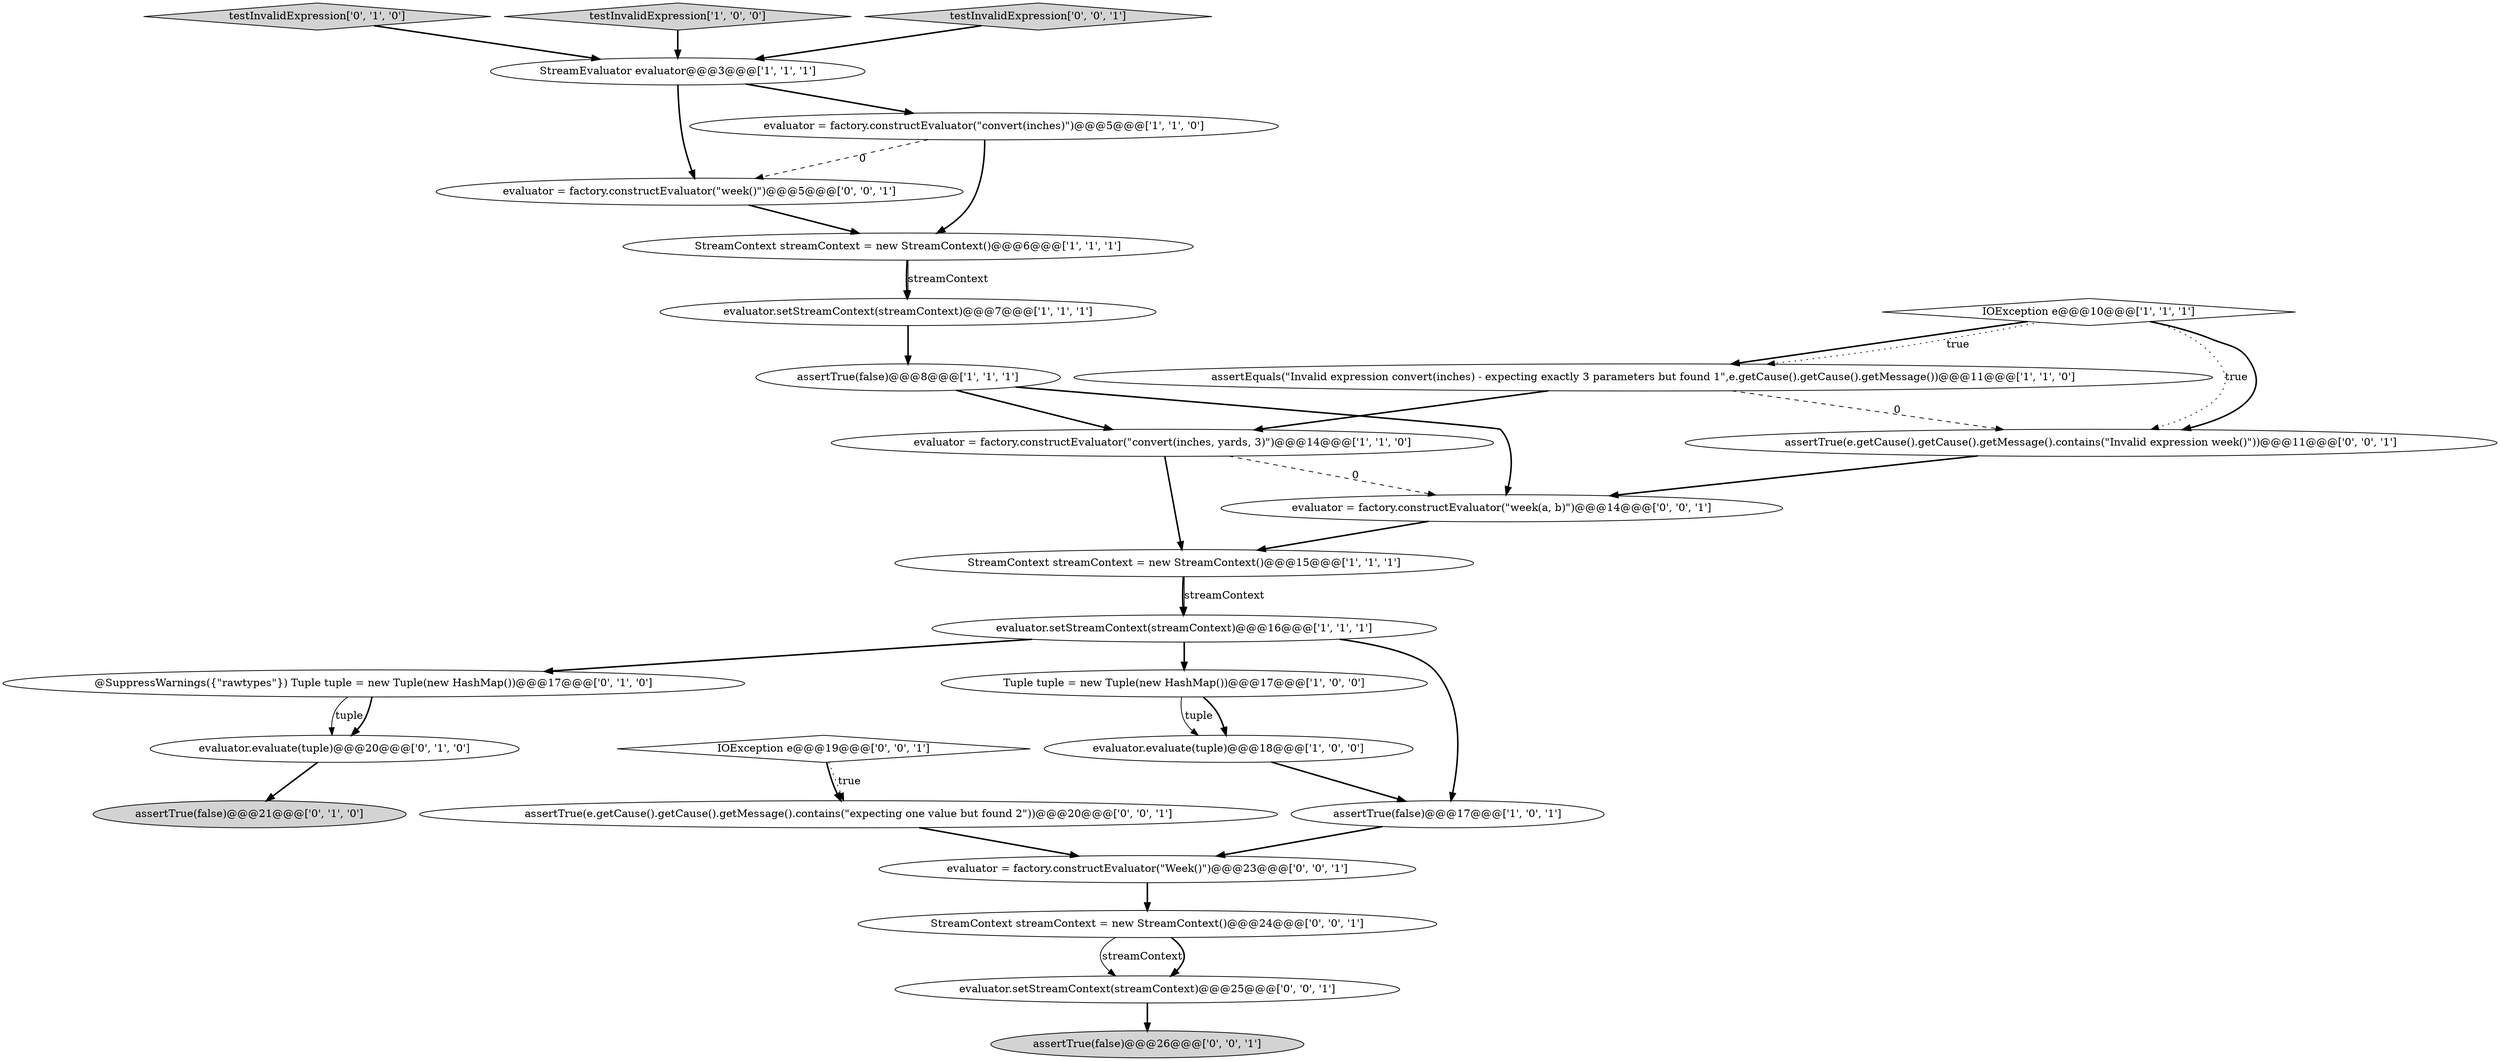 digraph {
0 [style = filled, label = "assertEquals(\"Invalid expression convert(inches) - expecting exactly 3 parameters but found 1\",e.getCause().getCause().getMessage())@@@11@@@['1', '1', '0']", fillcolor = white, shape = ellipse image = "AAA0AAABBB1BBB"];
24 [style = filled, label = "IOException e@@@19@@@['0', '0', '1']", fillcolor = white, shape = diamond image = "AAA0AAABBB3BBB"];
13 [style = filled, label = "evaluator = factory.constructEvaluator(\"convert(inches, yards, 3)\")@@@14@@@['1', '1', '0']", fillcolor = white, shape = ellipse image = "AAA0AAABBB1BBB"];
12 [style = filled, label = "IOException e@@@10@@@['1', '1', '1']", fillcolor = white, shape = diamond image = "AAA0AAABBB1BBB"];
22 [style = filled, label = "evaluator = factory.constructEvaluator(\"week()\")@@@5@@@['0', '0', '1']", fillcolor = white, shape = ellipse image = "AAA0AAABBB3BBB"];
15 [style = filled, label = "testInvalidExpression['0', '1', '0']", fillcolor = lightgray, shape = diamond image = "AAA0AAABBB2BBB"];
5 [style = filled, label = "evaluator.setStreamContext(streamContext)@@@16@@@['1', '1', '1']", fillcolor = white, shape = ellipse image = "AAA0AAABBB1BBB"];
14 [style = filled, label = "@SuppressWarnings({\"rawtypes\"}) Tuple tuple = new Tuple(new HashMap())@@@17@@@['0', '1', '0']", fillcolor = white, shape = ellipse image = "AAA0AAABBB2BBB"];
4 [style = filled, label = "StreamContext streamContext = new StreamContext()@@@6@@@['1', '1', '1']", fillcolor = white, shape = ellipse image = "AAA0AAABBB1BBB"];
20 [style = filled, label = "evaluator = factory.constructEvaluator(\"week(a, b)\")@@@14@@@['0', '0', '1']", fillcolor = white, shape = ellipse image = "AAA0AAABBB3BBB"];
7 [style = filled, label = "evaluator.setStreamContext(streamContext)@@@7@@@['1', '1', '1']", fillcolor = white, shape = ellipse image = "AAA0AAABBB1BBB"];
23 [style = filled, label = "assertTrue(e.getCause().getCause().getMessage().contains(\"expecting one value but found 2\"))@@@20@@@['0', '0', '1']", fillcolor = white, shape = ellipse image = "AAA0AAABBB3BBB"];
16 [style = filled, label = "evaluator.evaluate(tuple)@@@20@@@['0', '1', '0']", fillcolor = white, shape = ellipse image = "AAA0AAABBB2BBB"];
19 [style = filled, label = "evaluator.setStreamContext(streamContext)@@@25@@@['0', '0', '1']", fillcolor = white, shape = ellipse image = "AAA0AAABBB3BBB"];
8 [style = filled, label = "Tuple tuple = new Tuple(new HashMap())@@@17@@@['1', '0', '0']", fillcolor = white, shape = ellipse image = "AAA0AAABBB1BBB"];
18 [style = filled, label = "evaluator = factory.constructEvaluator(\"Week()\")@@@23@@@['0', '0', '1']", fillcolor = white, shape = ellipse image = "AAA0AAABBB3BBB"];
2 [style = filled, label = "testInvalidExpression['1', '0', '0']", fillcolor = lightgray, shape = diamond image = "AAA0AAABBB1BBB"];
3 [style = filled, label = "StreamContext streamContext = new StreamContext()@@@15@@@['1', '1', '1']", fillcolor = white, shape = ellipse image = "AAA0AAABBB1BBB"];
11 [style = filled, label = "StreamEvaluator evaluator@@@3@@@['1', '1', '1']", fillcolor = white, shape = ellipse image = "AAA0AAABBB1BBB"];
21 [style = filled, label = "assertTrue(false)@@@26@@@['0', '0', '1']", fillcolor = lightgray, shape = ellipse image = "AAA0AAABBB3BBB"];
25 [style = filled, label = "assertTrue(e.getCause().getCause().getMessage().contains(\"Invalid expression week()\"))@@@11@@@['0', '0', '1']", fillcolor = white, shape = ellipse image = "AAA0AAABBB3BBB"];
26 [style = filled, label = "testInvalidExpression['0', '0', '1']", fillcolor = lightgray, shape = diamond image = "AAA0AAABBB3BBB"];
1 [style = filled, label = "evaluator = factory.constructEvaluator(\"convert(inches)\")@@@5@@@['1', '1', '0']", fillcolor = white, shape = ellipse image = "AAA0AAABBB1BBB"];
9 [style = filled, label = "evaluator.evaluate(tuple)@@@18@@@['1', '0', '0']", fillcolor = white, shape = ellipse image = "AAA0AAABBB1BBB"];
10 [style = filled, label = "assertTrue(false)@@@17@@@['1', '0', '1']", fillcolor = white, shape = ellipse image = "AAA0AAABBB1BBB"];
27 [style = filled, label = "StreamContext streamContext = new StreamContext()@@@24@@@['0', '0', '1']", fillcolor = white, shape = ellipse image = "AAA0AAABBB3BBB"];
17 [style = filled, label = "assertTrue(false)@@@21@@@['0', '1', '0']", fillcolor = lightgray, shape = ellipse image = "AAA0AAABBB2BBB"];
6 [style = filled, label = "assertTrue(false)@@@8@@@['1', '1', '1']", fillcolor = white, shape = ellipse image = "AAA0AAABBB1BBB"];
12->25 [style = dotted, label="true"];
12->0 [style = bold, label=""];
5->14 [style = bold, label=""];
12->25 [style = bold, label=""];
14->16 [style = solid, label="tuple"];
11->22 [style = bold, label=""];
20->3 [style = bold, label=""];
4->7 [style = bold, label=""];
5->8 [style = bold, label=""];
8->9 [style = bold, label=""];
14->16 [style = bold, label=""];
24->23 [style = bold, label=""];
2->11 [style = bold, label=""];
1->22 [style = dashed, label="0"];
25->20 [style = bold, label=""];
12->0 [style = dotted, label="true"];
7->6 [style = bold, label=""];
6->13 [style = bold, label=""];
11->1 [style = bold, label=""];
6->20 [style = bold, label=""];
0->13 [style = bold, label=""];
5->10 [style = bold, label=""];
3->5 [style = bold, label=""];
27->19 [style = solid, label="streamContext"];
8->9 [style = solid, label="tuple"];
10->18 [style = bold, label=""];
0->25 [style = dashed, label="0"];
19->21 [style = bold, label=""];
4->7 [style = solid, label="streamContext"];
24->23 [style = dotted, label="true"];
15->11 [style = bold, label=""];
26->11 [style = bold, label=""];
3->5 [style = solid, label="streamContext"];
22->4 [style = bold, label=""];
1->4 [style = bold, label=""];
23->18 [style = bold, label=""];
13->3 [style = bold, label=""];
13->20 [style = dashed, label="0"];
27->19 [style = bold, label=""];
16->17 [style = bold, label=""];
18->27 [style = bold, label=""];
9->10 [style = bold, label=""];
}
